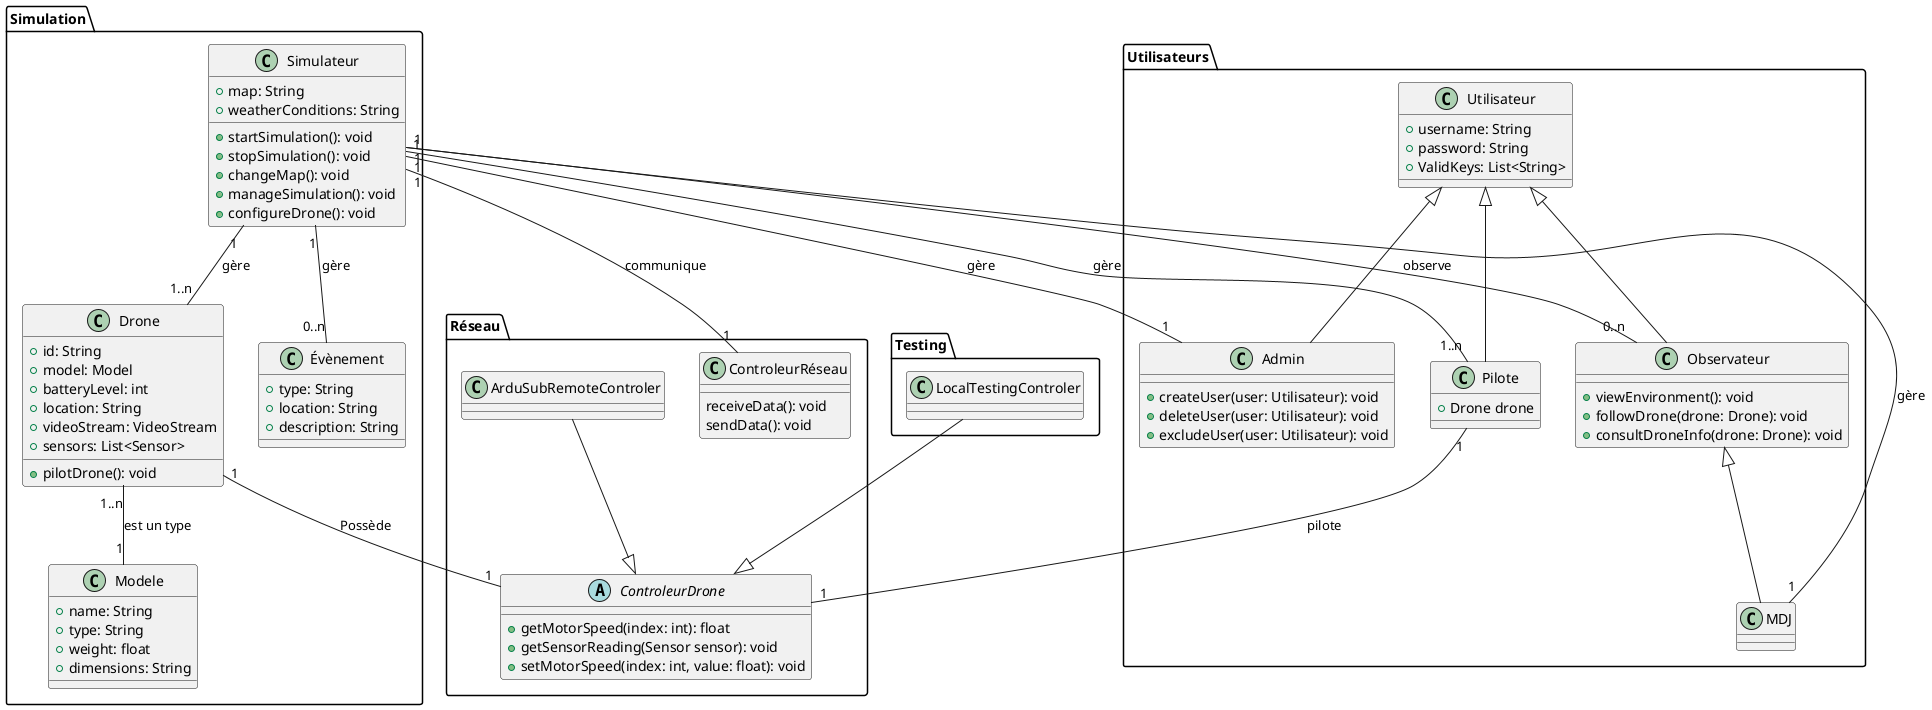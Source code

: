 @startuml

' Define classes
package Simulation {
    class Modele {
        +name: String
        +type: String
        +weight: float
        +dimensions: String
    }

    class Drone {
        +id: String
        +model: Model
        +batteryLevel: int
        +location: String
        +videoStream: VideoStream
        +sensors: List<Sensor>
        +pilotDrone(): void
    }



    class Évènement {
        +type: String
        +location: String
        +description: String
    }




    class Simulateur {
        +map: String
        +weatherConditions: String
        +startSimulation(): void
        +stopSimulation(): void
        +changeMap(): void
        +manageSimulation(): void
        +configureDrone(): void
    }
}

package Réseau {
    class ControleurRéseau {
        receiveData(): void
        sendData(): void
    }

    abstract ControleurDrone {
        +getMotorSpeed(index: int): float
        +getSensorReading(Sensor sensor): void
        +setMotorSpeed(index: int, value: float): void
    }

    class ArduSubRemoteControler {
    }

}

package Testing{
    class LocalTestingControler {
    }

}


package Utilisateurs {
    class Pilote {
        +Drone drone
    }

    class MDJ {

    }

    class Observateur {
        +viewEnvironment(): void
        +followDrone(drone: Drone): void
        +consultDroneInfo(drone: Drone): void
    }

    class Admin {
        +createUser(user: Utilisateur): void
        +deleteUser(user: Utilisateur): void
        +excludeUser(user: Utilisateur): void
    }

    class Utilisateur {
        +username: String
        +password: String
        +ValidKeys: List<String>
}
}


' Define relationships
Observateur <|-- MDJ
Utilisateur <|-- Pilote
Utilisateur <|-- Observateur
Utilisateur <|-- Admin

Simulateur "1" -- "1..n" Drone : gère
Simulateur "1" -- "1" MDJ : gère
Simulateur "1" -- "0..n" Observateur : observe
Simulateur "1" -- "1..n" Pilote : gère
Simulateur "1" -- "1" ControleurRéseau : communique
Simulateur "1" -- "1" Admin : gère
Simulateur "1" -- "0..n" Évènement : gère

Pilote "1" -- "1" ControleurDrone : pilote
Drone "1..n" -- "1" Modele : est un type
Drone "1" -- "1" ControleurDrone : Possède

LocalTestingControler --|> ControleurDrone
ArduSubRemoteControler --|> ControleurDrone
@enduml
